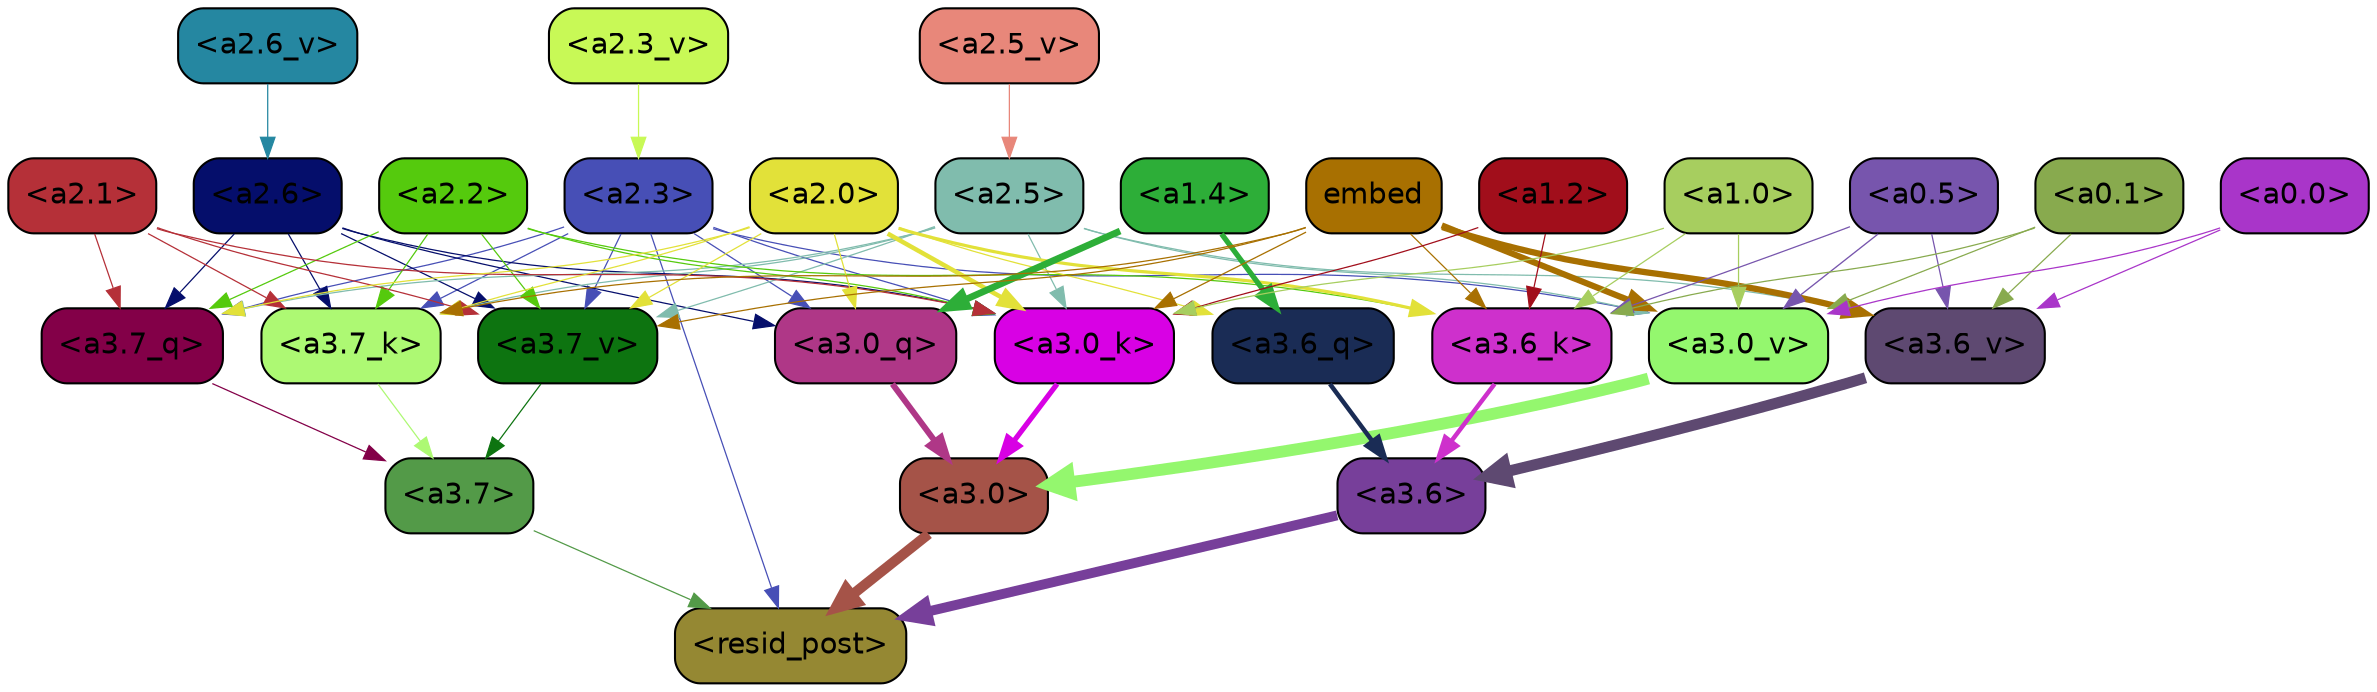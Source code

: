 strict digraph "" {
	graph [bgcolor=transparent,
		layout=dot,
		overlap=false,
		splines=true
	];
	"<a3.7>"	[color=black,
		fillcolor="#539a48",
		fontname=Helvetica,
		shape=box,
		style="filled, rounded"];
	"<resid_post>"	[color=black,
		fillcolor="#958833",
		fontname=Helvetica,
		shape=box,
		style="filled, rounded"];
	"<a3.7>" -> "<resid_post>"	[color="#539a48",
		penwidth=0.6];
	"<a3.6>"	[color=black,
		fillcolor="#773f9a",
		fontname=Helvetica,
		shape=box,
		style="filled, rounded"];
	"<a3.6>" -> "<resid_post>"	[color="#773f9a",
		penwidth=4.753257989883423];
	"<a3.0>"	[color=black,
		fillcolor="#a55348",
		fontname=Helvetica,
		shape=box,
		style="filled, rounded"];
	"<a3.0>" -> "<resid_post>"	[color="#a55348",
		penwidth=4.90053927898407];
	"<a2.3>"	[color=black,
		fillcolor="#474fb6",
		fontname=Helvetica,
		shape=box,
		style="filled, rounded"];
	"<a2.3>" -> "<resid_post>"	[color="#474fb6",
		penwidth=0.6];
	"<a3.7_q>"	[color=black,
		fillcolor="#830048",
		fontname=Helvetica,
		shape=box,
		style="filled, rounded"];
	"<a2.3>" -> "<a3.7_q>"	[color="#474fb6",
		penwidth=0.6];
	"<a3.0_q>"	[color=black,
		fillcolor="#af3787",
		fontname=Helvetica,
		shape=box,
		style="filled, rounded"];
	"<a2.3>" -> "<a3.0_q>"	[color="#474fb6",
		penwidth=0.6];
	"<a3.7_k>"	[color=black,
		fillcolor="#adf973",
		fontname=Helvetica,
		shape=box,
		style="filled, rounded"];
	"<a2.3>" -> "<a3.7_k>"	[color="#474fb6",
		penwidth=0.6];
	"<a3.0_k>"	[color=black,
		fillcolor="#d801e4",
		fontname=Helvetica,
		shape=box,
		style="filled, rounded"];
	"<a2.3>" -> "<a3.0_k>"	[color="#474fb6",
		penwidth=0.6];
	"<a3.7_v>"	[color=black,
		fillcolor="#0d7410",
		fontname=Helvetica,
		shape=box,
		style="filled, rounded"];
	"<a2.3>" -> "<a3.7_v>"	[color="#474fb6",
		penwidth=0.6];
	"<a3.0_v>"	[color=black,
		fillcolor="#94f76e",
		fontname=Helvetica,
		shape=box,
		style="filled, rounded"];
	"<a2.3>" -> "<a3.0_v>"	[color="#474fb6",
		penwidth=0.6];
	"<a3.7_q>" -> "<a3.7>"	[color="#830048",
		penwidth=0.6];
	"<a3.6_q>"	[color=black,
		fillcolor="#1a2c55",
		fontname=Helvetica,
		shape=box,
		style="filled, rounded"];
	"<a3.6_q>" -> "<a3.6>"	[color="#1a2c55",
		penwidth=2.160832464694977];
	"<a3.0_q>" -> "<a3.0>"	[color="#af3787",
		penwidth=2.870753765106201];
	"<a3.7_k>" -> "<a3.7>"	[color="#adf973",
		penwidth=0.6];
	"<a3.6_k>"	[color=black,
		fillcolor="#ce30cc",
		fontname=Helvetica,
		shape=box,
		style="filled, rounded"];
	"<a3.6_k>" -> "<a3.6>"	[color="#ce30cc",
		penwidth=2.13908451795578];
	"<a3.0_k>" -> "<a3.0>"	[color="#d801e4",
		penwidth=2.520303964614868];
	"<a3.7_v>" -> "<a3.7>"	[color="#0d7410",
		penwidth=0.6];
	"<a3.6_v>"	[color=black,
		fillcolor="#5e4971",
		fontname=Helvetica,
		shape=box,
		style="filled, rounded"];
	"<a3.6_v>" -> "<a3.6>"	[color="#5e4971",
		penwidth=5.297133803367615];
	"<a3.0_v>" -> "<a3.0>"	[color="#94f76e",
		penwidth=5.680712580680847];
	"<a2.6>"	[color=black,
		fillcolor="#050e6b",
		fontname=Helvetica,
		shape=box,
		style="filled, rounded"];
	"<a2.6>" -> "<a3.7_q>"	[color="#050e6b",
		penwidth=0.6];
	"<a2.6>" -> "<a3.0_q>"	[color="#050e6b",
		penwidth=0.6];
	"<a2.6>" -> "<a3.7_k>"	[color="#050e6b",
		penwidth=0.6];
	"<a2.6>" -> "<a3.0_k>"	[color="#050e6b",
		penwidth=0.6];
	"<a2.6>" -> "<a3.7_v>"	[color="#050e6b",
		penwidth=0.6];
	"<a2.5>"	[color=black,
		fillcolor="#80bcad",
		fontname=Helvetica,
		shape=box,
		style="filled, rounded"];
	"<a2.5>" -> "<a3.7_q>"	[color="#80bcad",
		penwidth=0.6];
	"<a2.5>" -> "<a3.7_k>"	[color="#80bcad",
		penwidth=0.6];
	"<a2.5>" -> "<a3.0_k>"	[color="#80bcad",
		penwidth=0.6];
	"<a2.5>" -> "<a3.7_v>"	[color="#80bcad",
		penwidth=0.6];
	"<a2.5>" -> "<a3.6_v>"	[color="#80bcad",
		penwidth=0.6];
	"<a2.5>" -> "<a3.0_v>"	[color="#80bcad",
		penwidth=0.6];
	"<a2.2>"	[color=black,
		fillcolor="#55ca0d",
		fontname=Helvetica,
		shape=box,
		style="filled, rounded"];
	"<a2.2>" -> "<a3.7_q>"	[color="#55ca0d",
		penwidth=0.6];
	"<a2.2>" -> "<a3.7_k>"	[color="#55ca0d",
		penwidth=0.6];
	"<a2.2>" -> "<a3.6_k>"	[color="#55ca0d",
		penwidth=0.6];
	"<a2.2>" -> "<a3.0_k>"	[color="#55ca0d",
		penwidth=0.6];
	"<a2.2>" -> "<a3.7_v>"	[color="#55ca0d",
		penwidth=0.6];
	"<a2.1>"	[color=black,
		fillcolor="#b53038",
		fontname=Helvetica,
		shape=box,
		style="filled, rounded"];
	"<a2.1>" -> "<a3.7_q>"	[color="#b53038",
		penwidth=0.6];
	"<a2.1>" -> "<a3.7_k>"	[color="#b53038",
		penwidth=0.6];
	"<a2.1>" -> "<a3.0_k>"	[color="#b53038",
		penwidth=0.6];
	"<a2.1>" -> "<a3.7_v>"	[color="#b53038",
		penwidth=0.6];
	"<a2.0>"	[color=black,
		fillcolor="#e2e139",
		fontname=Helvetica,
		shape=box,
		style="filled, rounded"];
	"<a2.0>" -> "<a3.7_q>"	[color="#e2e139",
		penwidth=0.6];
	"<a2.0>" -> "<a3.6_q>"	[color="#e2e139",
		penwidth=0.6];
	"<a2.0>" -> "<a3.0_q>"	[color="#e2e139",
		penwidth=0.6];
	"<a2.0>" -> "<a3.7_k>"	[color="#e2e139",
		penwidth=0.6];
	"<a2.0>" -> "<a3.6_k>"	[color="#e2e139",
		penwidth=1.5348684191703796];
	"<a2.0>" -> "<a3.0_k>"	[color="#e2e139",
		penwidth=2.172017753124237];
	"<a2.0>" -> "<a3.7_v>"	[color="#e2e139",
		penwidth=0.6];
	"<a1.4>"	[color=black,
		fillcolor="#2dae38",
		fontname=Helvetica,
		shape=box,
		style="filled, rounded"];
	"<a1.4>" -> "<a3.6_q>"	[color="#2dae38",
		penwidth=2.532623291015625];
	"<a1.4>" -> "<a3.0_q>"	[color="#2dae38",
		penwidth=3.2595192790031433];
	embed	[color=black,
		fillcolor="#a87001",
		fontname=Helvetica,
		shape=box,
		style="filled, rounded"];
	embed -> "<a3.7_k>"	[color="#a87001",
		penwidth=0.6];
	embed -> "<a3.6_k>"	[color="#a87001",
		penwidth=0.6];
	embed -> "<a3.0_k>"	[color="#a87001",
		penwidth=0.6117386221885681];
	embed -> "<a3.7_v>"	[color="#a87001",
		penwidth=0.6];
	embed -> "<a3.6_v>"	[color="#a87001",
		penwidth=3.0186105966567993];
	embed -> "<a3.0_v>"	[color="#a87001",
		penwidth=2.969020187854767];
	"<a1.2>"	[color=black,
		fillcolor="#a10e1b",
		fontname=Helvetica,
		shape=box,
		style="filled, rounded"];
	"<a1.2>" -> "<a3.6_k>"	[color="#a10e1b",
		penwidth=0.6];
	"<a1.2>" -> "<a3.0_k>"	[color="#a10e1b",
		penwidth=0.6];
	"<a1.0>"	[color=black,
		fillcolor="#a7ce5f",
		fontname=Helvetica,
		shape=box,
		style="filled, rounded"];
	"<a1.0>" -> "<a3.6_k>"	[color="#a7ce5f",
		penwidth=0.6];
	"<a1.0>" -> "<a3.0_k>"	[color="#a7ce5f",
		penwidth=0.6];
	"<a1.0>" -> "<a3.0_v>"	[color="#a7ce5f",
		penwidth=0.6];
	"<a0.5>"	[color=black,
		fillcolor="#7755ad",
		fontname=Helvetica,
		shape=box,
		style="filled, rounded"];
	"<a0.5>" -> "<a3.6_k>"	[color="#7755ad",
		penwidth=0.6];
	"<a0.5>" -> "<a3.6_v>"	[color="#7755ad",
		penwidth=0.6];
	"<a0.5>" -> "<a3.0_v>"	[color="#7755ad",
		penwidth=0.6409564018249512];
	"<a0.1>"	[color=black,
		fillcolor="#88aa4e",
		fontname=Helvetica,
		shape=box,
		style="filled, rounded"];
	"<a0.1>" -> "<a3.6_k>"	[color="#88aa4e",
		penwidth=0.6];
	"<a0.1>" -> "<a3.6_v>"	[color="#88aa4e",
		penwidth=0.6];
	"<a0.1>" -> "<a3.0_v>"	[color="#88aa4e",
		penwidth=0.6];
	"<a0.0>"	[color=black,
		fillcolor="#a935c9",
		fontname=Helvetica,
		shape=box,
		style="filled, rounded"];
	"<a0.0>" -> "<a3.6_v>"	[color="#a935c9",
		penwidth=0.6];
	"<a0.0>" -> "<a3.0_v>"	[color="#a935c9",
		penwidth=0.6];
	"<a2.6_v>"	[color=black,
		fillcolor="#2587a1",
		fontname=Helvetica,
		shape=box,
		style="filled, rounded"];
	"<a2.6_v>" -> "<a2.6>"	[color="#2587a1",
		penwidth=0.6];
	"<a2.5_v>"	[color=black,
		fillcolor="#e8877a",
		fontname=Helvetica,
		shape=box,
		style="filled, rounded"];
	"<a2.5_v>" -> "<a2.5>"	[color="#e8877a",
		penwidth=0.6];
	"<a2.3_v>"	[color=black,
		fillcolor="#c8f956",
		fontname=Helvetica,
		shape=box,
		style="filled, rounded"];
	"<a2.3_v>" -> "<a2.3>"	[color="#c8f956",
		penwidth=0.6];
}
